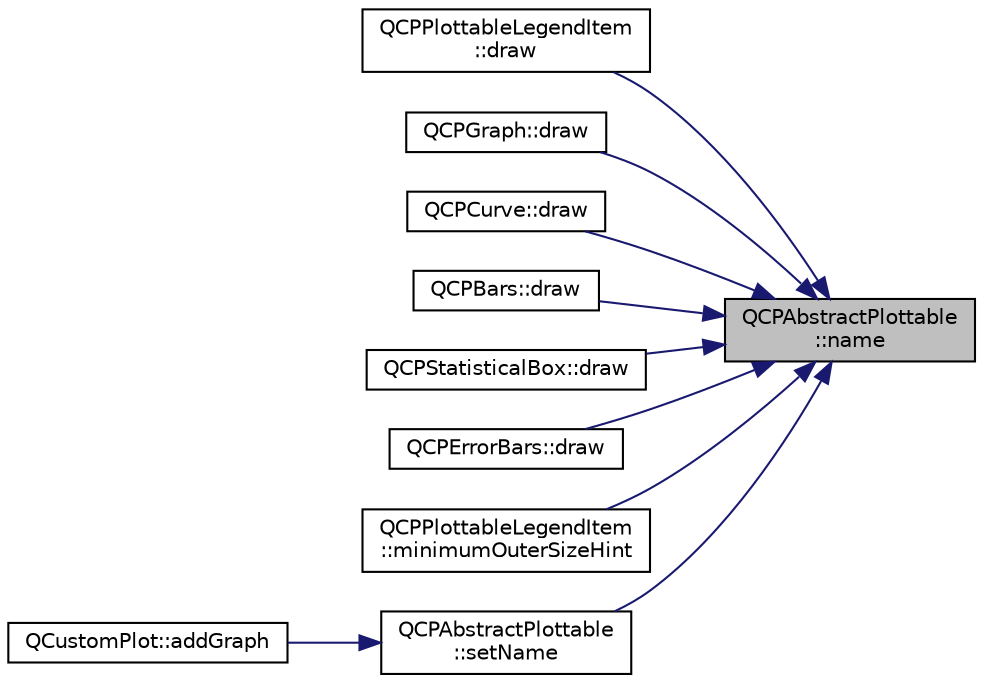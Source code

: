 digraph "QCPAbstractPlottable::name"
{
 // LATEX_PDF_SIZE
  edge [fontname="Helvetica",fontsize="10",labelfontname="Helvetica",labelfontsize="10"];
  node [fontname="Helvetica",fontsize="10",shape=record];
  rankdir="RL";
  Node1 [label="QCPAbstractPlottable\l::name",height=0.2,width=0.4,color="black", fillcolor="grey75", style="filled", fontcolor="black",tooltip=" "];
  Node1 -> Node2 [dir="back",color="midnightblue",fontsize="10",style="solid",fontname="Helvetica"];
  Node2 [label="QCPPlottableLegendItem\l::draw",height=0.2,width=0.4,color="black", fillcolor="white", style="filled",URL="$classQCPPlottableLegendItem.html#a5838366619200e99680afa6d355d13fa",tooltip=" "];
  Node1 -> Node3 [dir="back",color="midnightblue",fontsize="10",style="solid",fontname="Helvetica"];
  Node3 [label="QCPGraph::draw",height=0.2,width=0.4,color="black", fillcolor="white", style="filled",URL="$classQCPGraph.html#a2b0849598f06e834b43ce18cd13bcdc3",tooltip=" "];
  Node1 -> Node4 [dir="back",color="midnightblue",fontsize="10",style="solid",fontname="Helvetica"];
  Node4 [label="QCPCurve::draw",height=0.2,width=0.4,color="black", fillcolor="white", style="filled",URL="$classQCPCurve.html#ac199d41d23865cd68bd7b598308a4433",tooltip=" "];
  Node1 -> Node5 [dir="back",color="midnightblue",fontsize="10",style="solid",fontname="Helvetica"];
  Node5 [label="QCPBars::draw",height=0.2,width=0.4,color="black", fillcolor="white", style="filled",URL="$classQCPBars.html#aa267c20650d55084c3f47cb2f8fac9dc",tooltip=" "];
  Node1 -> Node6 [dir="back",color="midnightblue",fontsize="10",style="solid",fontname="Helvetica"];
  Node6 [label="QCPStatisticalBox::draw",height=0.2,width=0.4,color="black", fillcolor="white", style="filled",URL="$classQCPStatisticalBox.html#afcff35fa79728cfe10e80e0702014fea",tooltip=" "];
  Node1 -> Node7 [dir="back",color="midnightblue",fontsize="10",style="solid",fontname="Helvetica"];
  Node7 [label="QCPErrorBars::draw",height=0.2,width=0.4,color="black", fillcolor="white", style="filled",URL="$classQCPErrorBars.html#a801e85931372abf2a1034bfb2eac5cd2",tooltip=" "];
  Node1 -> Node8 [dir="back",color="midnightblue",fontsize="10",style="solid",fontname="Helvetica"];
  Node8 [label="QCPPlottableLegendItem\l::minimumOuterSizeHint",height=0.2,width=0.4,color="black", fillcolor="white", style="filled",URL="$classQCPPlottableLegendItem.html#a8b543f3ac32b2fe59326e01c1101b3b8",tooltip=" "];
  Node1 -> Node9 [dir="back",color="midnightblue",fontsize="10",style="solid",fontname="Helvetica"];
  Node9 [label="QCPAbstractPlottable\l::setName",height=0.2,width=0.4,color="black", fillcolor="white", style="filled",URL="$classQCPAbstractPlottable.html#ab79c7ba76bc7fa89a4b3580e12149f1f",tooltip=" "];
  Node9 -> Node10 [dir="back",color="midnightblue",fontsize="10",style="solid",fontname="Helvetica"];
  Node10 [label="QCustomPlot::addGraph",height=0.2,width=0.4,color="black", fillcolor="white", style="filled",URL="$classQCustomPlot.html#a2836a46e31d5aee174ae054c0aa6580b",tooltip=" "];
}
